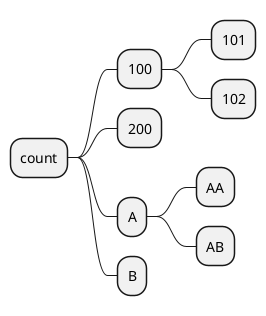 {
  "sha1": "e29c9p73odo7wvr95kio4wxjowk5v7e",
  "insertion": {
    "when": "2024-06-01T09:03:03.784Z",
    "user": "plantuml@gmail.com"
  }
}
@startmindmap
* count
** 100
*** 101
*** 102
** 200
** A
*** AA
*** AB
** B
@endmindmap
